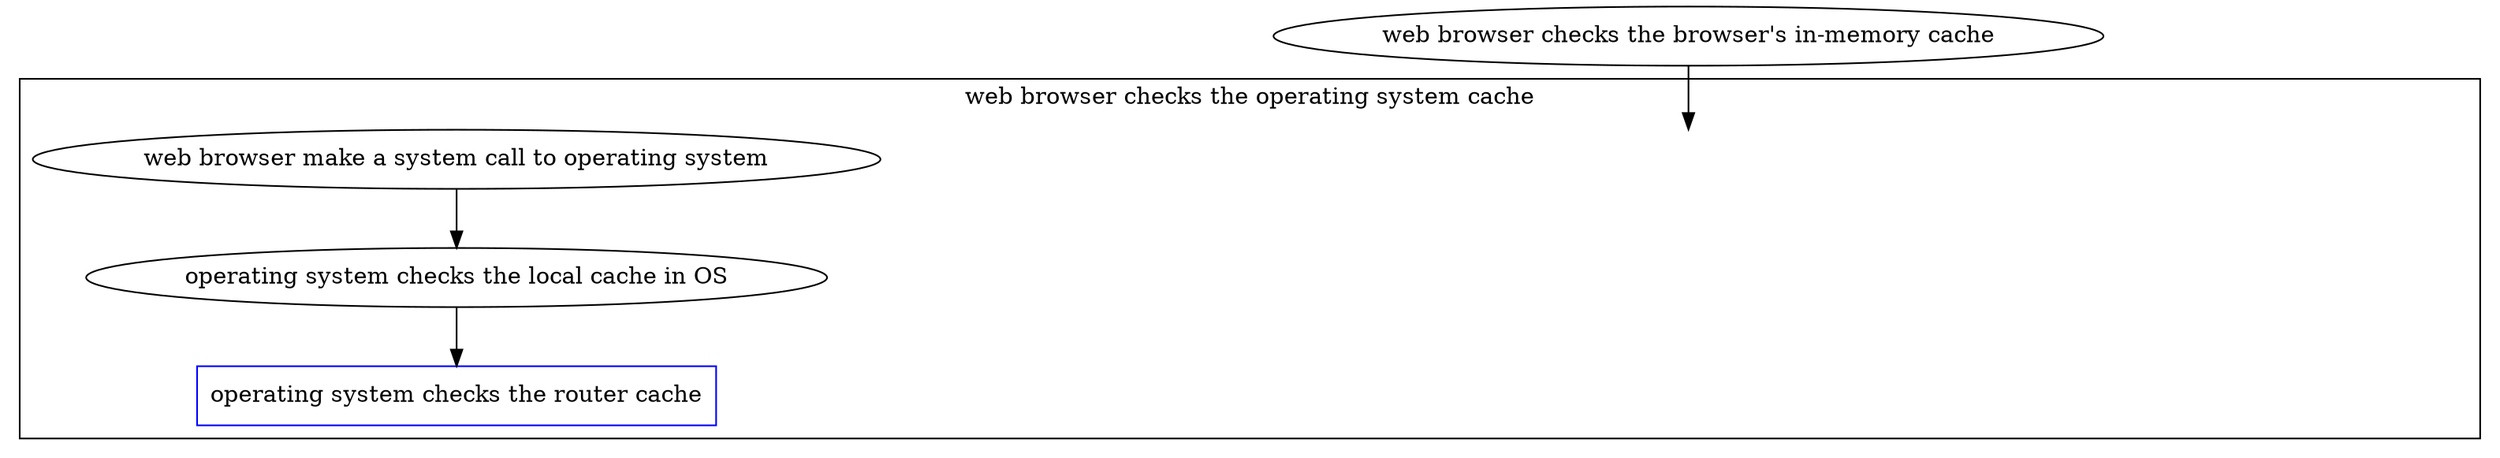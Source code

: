 strict digraph {
	graph [compound=true];
	node [label="\N"];
	subgraph cluster_user_story_user_brows_web_browse_web_browseweb_browser_checks_the_operating_system_cache {
		graph [label="web browser checks the operating system cache"];
		user_story_user_brows_web_browse_web_browseweb_browser_checks_the_operating_system_cache	[style=invis];
		"user_story_user_brows_web_browse_web_browseweb_browser_checks_the_operating_system_cacheweb_browser_make_a_system_call_to_operating_\
system"	[label="web browser make a system call to operating system"];
		"user_story_user_brows_web_browse_web_browseweb_browser_checks_the_operating_system_cacheoperating_system_checks_the_local_cache_\
in_OS"	[label="operating system checks the local cache in OS"];
		"user_story_user_brows_web_browse_web_browseweb_browser_checks_the_operating_system_cacheweb_browser_make_a_system_call_to_operating_\
system" -> "user_story_user_brows_web_browse_web_browseweb_browser_checks_the_operating_system_cacheoperating_system_checks_the_local_cache_\
in_OS";
		user_story_user_brows_web_browse_web_browseweb_browser_checks_the_operating_system_cacheoperating_system_checks_the_router_cache	[color=blue,
			href="user_story_user_brows_web_browse_web_browse_web_browse.svg",
			label="operating system checks the router cache",
			shape=rectangle];
		"user_story_user_brows_web_browse_web_browseweb_browser_checks_the_operating_system_cacheoperating_system_checks_the_local_cache_\
in_OS" -> user_story_user_brows_web_browse_web_browseweb_browser_checks_the_operating_system_cacheoperating_system_checks_the_router_cache;
	}
	user_story_user_brows_web_browse_web_browseweb_browser_checks_the_browsers_inmemory_cache	[label="web browser checks the browser's in-memory cache"];
	user_story_user_brows_web_browse_web_browseweb_browser_checks_the_browsers_inmemory_cache -> user_story_user_brows_web_browse_web_browseweb_browser_checks_the_operating_system_cache;
}
